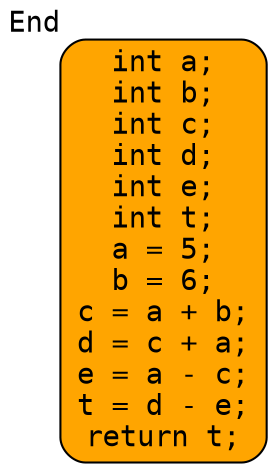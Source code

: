 digraph {
rankdir=TB
bb1 [style="rounded,filled", shape="box", fillcolor="orange", fontname="monospace", xlabel="End", label="int a;
int b;
int c;
int d;
int e;
int t;
a = 5;
b = 6;
c = a + b;
d = c + a;
e = a - c;
t = d - e;
return t;
"];
}
